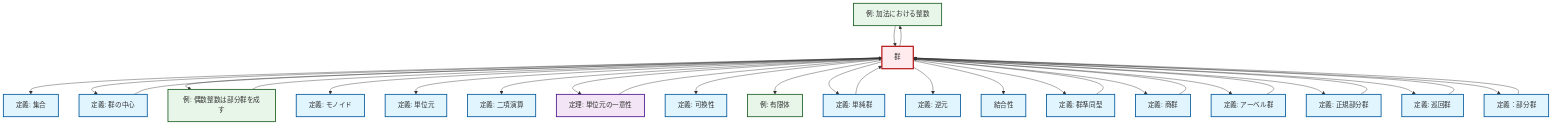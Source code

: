 graph TD
    classDef definition fill:#e1f5fe,stroke:#01579b,stroke-width:2px
    classDef theorem fill:#f3e5f5,stroke:#4a148c,stroke-width:2px
    classDef axiom fill:#fff3e0,stroke:#e65100,stroke-width:2px
    classDef example fill:#e8f5e9,stroke:#1b5e20,stroke-width:2px
    classDef current fill:#ffebee,stroke:#b71c1c,stroke-width:3px
    def-commutativity["定義: 可換性"]:::definition
    ex-finite-field["例: 有限体"]:::example
    def-set["定義: 集合"]:::definition
    def-inverse-element["定義: 逆元"]:::definition
    ex-integers-addition["例: 加法における整数"]:::example
    thm-unique-identity["定理: 単位元の一意性"]:::theorem
    ex-even-integers-subgroup["例: 偶数整数は部分群を成す"]:::example
    def-group["群"]:::definition
    def-identity-element["定義: 単位元"]:::definition
    def-associativity["結合性"]:::definition
    def-center-of-group["定義: 群の中心"]:::definition
    def-normal-subgroup["定義: 正規部分群"]:::definition
    def-monoid["定義: モノイド"]:::definition
    def-cyclic-group["定義: 巡回群"]:::definition
    def-homomorphism["定義: 群準同型"]:::definition
    def-abelian-group["定義: アーベル群"]:::definition
    def-subgroup["定義：部分群"]:::definition
    def-simple-group["定義: 単純群"]:::definition
    def-quotient-group["定義: 商群"]:::definition
    def-binary-operation["定義: 二項演算"]:::definition
    thm-unique-identity --> def-group
    def-subgroup --> def-group
    def-homomorphism --> def-group
    def-group --> def-set
    def-center-of-group --> def-group
    def-group --> def-center-of-group
    def-quotient-group --> def-group
    def-group --> ex-even-integers-subgroup
    def-group --> def-monoid
    ex-even-integers-subgroup --> def-group
    def-group --> def-identity-element
    def-group --> def-binary-operation
    ex-integers-addition --> def-group
    def-group --> thm-unique-identity
    def-group --> def-commutativity
    def-group --> ex-finite-field
    def-group --> def-simple-group
    def-group --> def-inverse-element
    def-group --> ex-integers-addition
    def-group --> def-associativity
    def-group --> def-homomorphism
    def-simple-group --> def-group
    def-group --> def-quotient-group
    def-group --> def-abelian-group
    def-abelian-group --> def-group
    def-group --> def-normal-subgroup
    def-group --> def-cyclic-group
    def-normal-subgroup --> def-group
    def-group --> def-subgroup
    def-cyclic-group --> def-group
    class def-group current